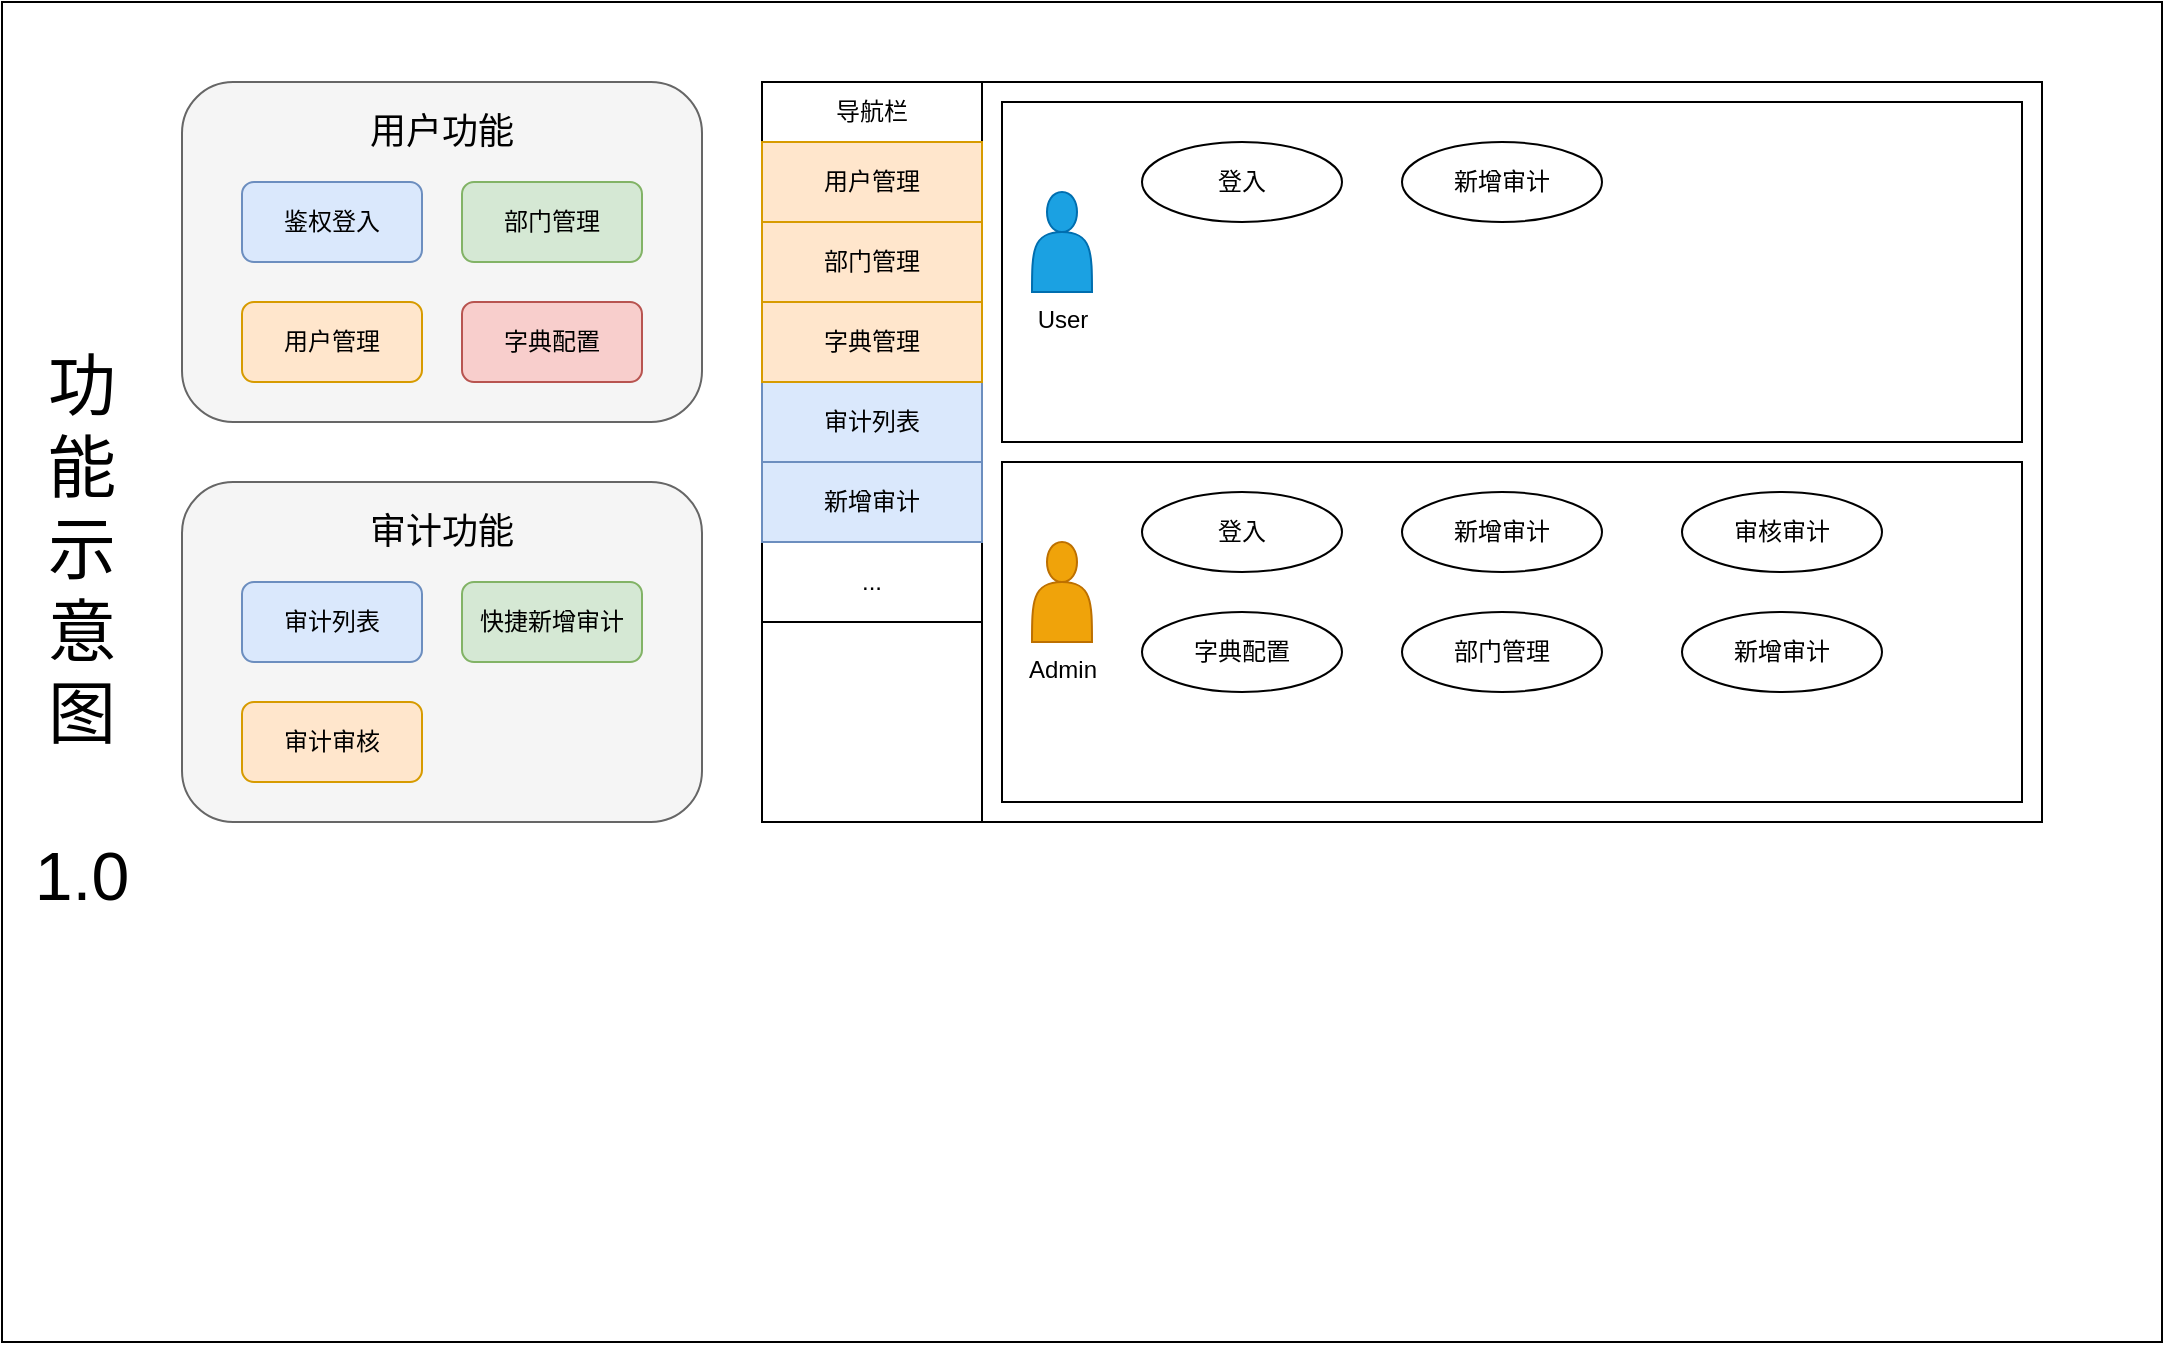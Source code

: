 <mxfile version="24.0.3" type="github">
  <diagram name="第 1 页" id="0BPGrZjvOIaT2mZOJnHN">
    <mxGraphModel dx="1562" dy="781" grid="1" gridSize="10" guides="1" tooltips="1" connect="1" arrows="1" fold="1" page="1" pageScale="1" pageWidth="827" pageHeight="1169" math="0" shadow="0">
      <root>
        <mxCell id="0" />
        <mxCell id="1" parent="0" />
        <mxCell id="G3loWDsG2SVTk1HPXEyh-1" value="" style="rounded=0;whiteSpace=wrap;html=1;" vertex="1" parent="1">
          <mxGeometry x="40" y="40" width="1080" height="670" as="geometry" />
        </mxCell>
        <mxCell id="G3loWDsG2SVTk1HPXEyh-3" value="&lt;font style=&quot;font-size: 34px;&quot;&gt;功能示意图&lt;/font&gt;&lt;div&gt;&lt;font style=&quot;font-size: 34px;&quot;&gt;&lt;br&gt;&lt;/font&gt;&lt;/div&gt;&lt;div&gt;&lt;font style=&quot;font-size: 34px;&quot;&gt;1.0&lt;/font&gt;&lt;/div&gt;&lt;div&gt;&lt;font style=&quot;font-size: 34px;&quot;&gt;&lt;br&gt;&lt;/font&gt;&lt;/div&gt;" style="text;html=1;align=center;verticalAlign=middle;whiteSpace=wrap;rounded=0;" vertex="1" parent="1">
          <mxGeometry x="50" y="215" width="60" height="320" as="geometry" />
        </mxCell>
        <mxCell id="G3loWDsG2SVTk1HPXEyh-4" value="" style="rounded=1;whiteSpace=wrap;html=1;fillColor=#f5f5f5;strokeColor=#666666;fontColor=#333333;" vertex="1" parent="1">
          <mxGeometry x="130" y="80" width="260" height="170" as="geometry" />
        </mxCell>
        <mxCell id="G3loWDsG2SVTk1HPXEyh-5" value="&lt;font style=&quot;font-size: 18px;&quot;&gt;用户功能&lt;/font&gt;" style="text;html=1;align=center;verticalAlign=middle;whiteSpace=wrap;rounded=0;" vertex="1" parent="1">
          <mxGeometry x="215" y="90" width="90" height="30" as="geometry" />
        </mxCell>
        <mxCell id="G3loWDsG2SVTk1HPXEyh-6" value="鉴权登入" style="rounded=1;whiteSpace=wrap;html=1;fillColor=#dae8fc;strokeColor=#6c8ebf;" vertex="1" parent="1">
          <mxGeometry x="160" y="130" width="90" height="40" as="geometry" />
        </mxCell>
        <mxCell id="G3loWDsG2SVTk1HPXEyh-7" value="部门管理" style="rounded=1;whiteSpace=wrap;html=1;fillColor=#d5e8d4;strokeColor=#82b366;" vertex="1" parent="1">
          <mxGeometry x="270" y="130" width="90" height="40" as="geometry" />
        </mxCell>
        <mxCell id="G3loWDsG2SVTk1HPXEyh-8" value="用户管理" style="rounded=1;whiteSpace=wrap;html=1;fillColor=#ffe6cc;strokeColor=#d79b00;" vertex="1" parent="1">
          <mxGeometry x="160" y="190" width="90" height="40" as="geometry" />
        </mxCell>
        <mxCell id="G3loWDsG2SVTk1HPXEyh-9" value="字典配置" style="rounded=1;whiteSpace=wrap;html=1;fillColor=#f8cecc;strokeColor=#b85450;" vertex="1" parent="1">
          <mxGeometry x="270" y="190" width="90" height="40" as="geometry" />
        </mxCell>
        <mxCell id="G3loWDsG2SVTk1HPXEyh-10" value="" style="rounded=1;whiteSpace=wrap;html=1;fillColor=#f5f5f5;fontColor=#333333;strokeColor=#666666;" vertex="1" parent="1">
          <mxGeometry x="130" y="280" width="260" height="170" as="geometry" />
        </mxCell>
        <mxCell id="G3loWDsG2SVTk1HPXEyh-12" value="审计列表" style="rounded=1;whiteSpace=wrap;html=1;fillColor=#dae8fc;strokeColor=#6c8ebf;" vertex="1" parent="1">
          <mxGeometry x="160" y="330" width="90" height="40" as="geometry" />
        </mxCell>
        <mxCell id="G3loWDsG2SVTk1HPXEyh-13" value="快捷新增审计" style="rounded=1;whiteSpace=wrap;html=1;fillColor=#d5e8d4;strokeColor=#82b366;" vertex="1" parent="1">
          <mxGeometry x="270" y="330" width="90" height="40" as="geometry" />
        </mxCell>
        <mxCell id="G3loWDsG2SVTk1HPXEyh-14" value="审计审核" style="rounded=1;whiteSpace=wrap;html=1;fillColor=#ffe6cc;strokeColor=#d79b00;" vertex="1" parent="1">
          <mxGeometry x="160" y="390" width="90" height="40" as="geometry" />
        </mxCell>
        <mxCell id="G3loWDsG2SVTk1HPXEyh-16" value="&lt;font style=&quot;font-size: 18px;&quot;&gt;审计功能&lt;/font&gt;" style="text;html=1;align=center;verticalAlign=middle;whiteSpace=wrap;rounded=0;" vertex="1" parent="1">
          <mxGeometry x="215" y="290" width="90" height="30" as="geometry" />
        </mxCell>
        <mxCell id="G3loWDsG2SVTk1HPXEyh-17" value="" style="rounded=0;whiteSpace=wrap;html=1;" vertex="1" parent="1">
          <mxGeometry x="420" y="80" width="640" height="370" as="geometry" />
        </mxCell>
        <mxCell id="G3loWDsG2SVTk1HPXEyh-18" value="" style="rounded=0;whiteSpace=wrap;html=1;" vertex="1" parent="1">
          <mxGeometry x="420" y="80" width="110" height="370" as="geometry" />
        </mxCell>
        <mxCell id="G3loWDsG2SVTk1HPXEyh-19" value="导航栏" style="rounded=0;whiteSpace=wrap;html=1;" vertex="1" parent="1">
          <mxGeometry x="420" y="80" width="110" height="30" as="geometry" />
        </mxCell>
        <mxCell id="G3loWDsG2SVTk1HPXEyh-20" value="部门管理" style="rounded=0;whiteSpace=wrap;html=1;fillColor=#ffe6cc;strokeColor=#d79b00;" vertex="1" parent="1">
          <mxGeometry x="420" y="150" width="110" height="40" as="geometry" />
        </mxCell>
        <mxCell id="G3loWDsG2SVTk1HPXEyh-21" value="审计列表" style="rounded=0;whiteSpace=wrap;html=1;fillColor=#dae8fc;strokeColor=#6c8ebf;" vertex="1" parent="1">
          <mxGeometry x="420" y="230" width="110" height="40" as="geometry" />
        </mxCell>
        <mxCell id="G3loWDsG2SVTk1HPXEyh-22" value="..." style="rounded=0;whiteSpace=wrap;html=1;" vertex="1" parent="1">
          <mxGeometry x="420" y="310" width="110" height="40" as="geometry" />
        </mxCell>
        <mxCell id="G3loWDsG2SVTk1HPXEyh-24" value="用户管理" style="rounded=0;whiteSpace=wrap;html=1;fillColor=#ffe6cc;strokeColor=#d79b00;" vertex="1" parent="1">
          <mxGeometry x="420" y="110" width="110" height="40" as="geometry" />
        </mxCell>
        <mxCell id="G3loWDsG2SVTk1HPXEyh-25" value="字典管理" style="rounded=0;whiteSpace=wrap;html=1;fillColor=#ffe6cc;strokeColor=#d79b00;" vertex="1" parent="1">
          <mxGeometry x="420" y="190" width="110" height="40" as="geometry" />
        </mxCell>
        <mxCell id="G3loWDsG2SVTk1HPXEyh-28" value="新增审计" style="rounded=0;whiteSpace=wrap;html=1;fillColor=#dae8fc;strokeColor=#6c8ebf;" vertex="1" parent="1">
          <mxGeometry x="420" y="270" width="110" height="40" as="geometry" />
        </mxCell>
        <mxCell id="G3loWDsG2SVTk1HPXEyh-31" value="" style="rounded=0;whiteSpace=wrap;html=1;" vertex="1" parent="1">
          <mxGeometry x="540" y="270" width="510" height="170" as="geometry" />
        </mxCell>
        <mxCell id="G3loWDsG2SVTk1HPXEyh-30" value="Admin" style="shape=umlActor;verticalLabelPosition=bottom;verticalAlign=top;html=1;outlineConnect=0;" vertex="1" parent="1">
          <mxGeometry x="560" y="320" width="20" height="40" as="geometry" />
        </mxCell>
        <mxCell id="G3loWDsG2SVTk1HPXEyh-32" value="" style="rounded=0;whiteSpace=wrap;html=1;" vertex="1" parent="1">
          <mxGeometry x="540" y="90" width="510" height="170" as="geometry" />
        </mxCell>
        <mxCell id="G3loWDsG2SVTk1HPXEyh-29" value="User" style="shape=umlActor;verticalLabelPosition=bottom;verticalAlign=top;html=1;outlineConnect=0;" vertex="1" parent="1">
          <mxGeometry x="560" y="145" width="20" height="40" as="geometry" />
        </mxCell>
        <mxCell id="G3loWDsG2SVTk1HPXEyh-33" value="" style="shape=actor;whiteSpace=wrap;html=1;fillColor=#1ba1e2;fontColor=#ffffff;strokeColor=#006EAF;" vertex="1" parent="1">
          <mxGeometry x="555" y="135" width="30" height="50" as="geometry" />
        </mxCell>
        <mxCell id="G3loWDsG2SVTk1HPXEyh-34" value="" style="shape=actor;whiteSpace=wrap;html=1;fillColor=#f0a30a;fontColor=#000000;strokeColor=#BD7000;" vertex="1" parent="1">
          <mxGeometry x="555" y="310" width="30" height="50" as="geometry" />
        </mxCell>
        <mxCell id="G3loWDsG2SVTk1HPXEyh-36" value="登入" style="ellipse;whiteSpace=wrap;html=1;align=center;" vertex="1" parent="1">
          <mxGeometry x="610" y="110" width="100" height="40" as="geometry" />
        </mxCell>
        <mxCell id="G3loWDsG2SVTk1HPXEyh-37" value="登入" style="ellipse;whiteSpace=wrap;html=1;align=center;" vertex="1" parent="1">
          <mxGeometry x="610" y="285" width="100" height="40" as="geometry" />
        </mxCell>
        <mxCell id="G3loWDsG2SVTk1HPXEyh-38" value="新增审计" style="ellipse;whiteSpace=wrap;html=1;align=center;" vertex="1" parent="1">
          <mxGeometry x="740" y="110" width="100" height="40" as="geometry" />
        </mxCell>
        <mxCell id="G3loWDsG2SVTk1HPXEyh-39" value="新增审计" style="ellipse;whiteSpace=wrap;html=1;align=center;" vertex="1" parent="1">
          <mxGeometry x="740" y="285" width="100" height="40" as="geometry" />
        </mxCell>
        <mxCell id="G3loWDsG2SVTk1HPXEyh-40" value="审核审计" style="ellipse;whiteSpace=wrap;html=1;align=center;" vertex="1" parent="1">
          <mxGeometry x="880" y="285" width="100" height="40" as="geometry" />
        </mxCell>
        <mxCell id="G3loWDsG2SVTk1HPXEyh-41" value="字典配置" style="ellipse;whiteSpace=wrap;html=1;align=center;" vertex="1" parent="1">
          <mxGeometry x="610" y="345" width="100" height="40" as="geometry" />
        </mxCell>
        <mxCell id="G3loWDsG2SVTk1HPXEyh-42" value="部门管理" style="ellipse;whiteSpace=wrap;html=1;align=center;" vertex="1" parent="1">
          <mxGeometry x="740" y="345" width="100" height="40" as="geometry" />
        </mxCell>
        <mxCell id="G3loWDsG2SVTk1HPXEyh-43" value="新增审计" style="ellipse;whiteSpace=wrap;html=1;align=center;" vertex="1" parent="1">
          <mxGeometry x="880" y="345" width="100" height="40" as="geometry" />
        </mxCell>
      </root>
    </mxGraphModel>
  </diagram>
</mxfile>
